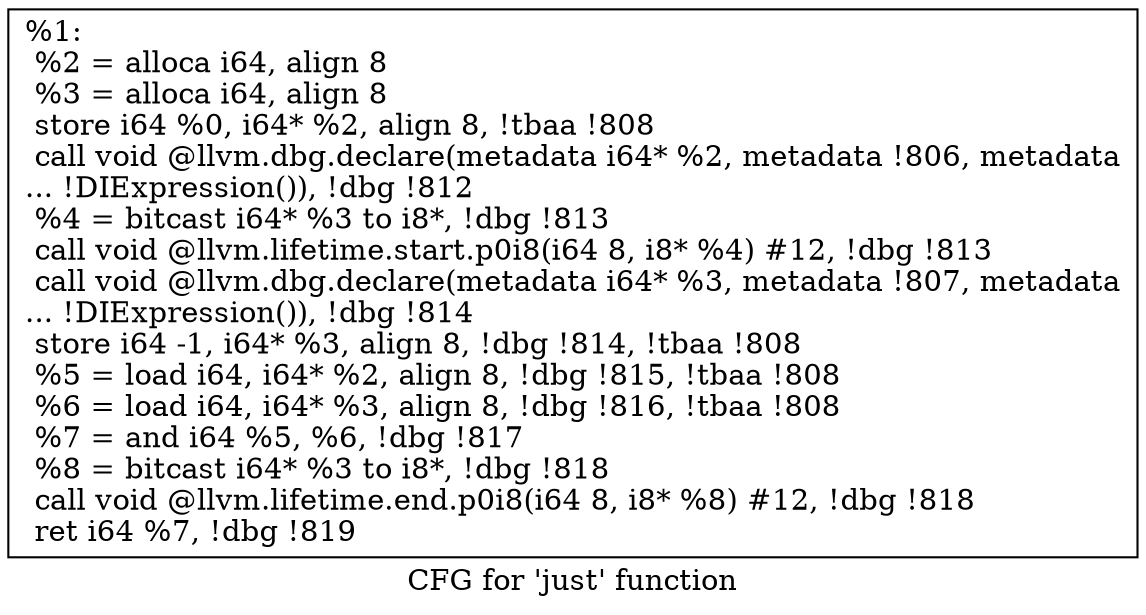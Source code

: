 digraph "CFG for 'just' function" {
	label="CFG for 'just' function";

	Node0x145ab10 [shape=record,label="{%1:\l  %2 = alloca i64, align 8\l  %3 = alloca i64, align 8\l  store i64 %0, i64* %2, align 8, !tbaa !808\l  call void @llvm.dbg.declare(metadata i64* %2, metadata !806, metadata\l... !DIExpression()), !dbg !812\l  %4 = bitcast i64* %3 to i8*, !dbg !813\l  call void @llvm.lifetime.start.p0i8(i64 8, i8* %4) #12, !dbg !813\l  call void @llvm.dbg.declare(metadata i64* %3, metadata !807, metadata\l... !DIExpression()), !dbg !814\l  store i64 -1, i64* %3, align 8, !dbg !814, !tbaa !808\l  %5 = load i64, i64* %2, align 8, !dbg !815, !tbaa !808\l  %6 = load i64, i64* %3, align 8, !dbg !816, !tbaa !808\l  %7 = and i64 %5, %6, !dbg !817\l  %8 = bitcast i64* %3 to i8*, !dbg !818\l  call void @llvm.lifetime.end.p0i8(i64 8, i8* %8) #12, !dbg !818\l  ret i64 %7, !dbg !819\l}"];
}
